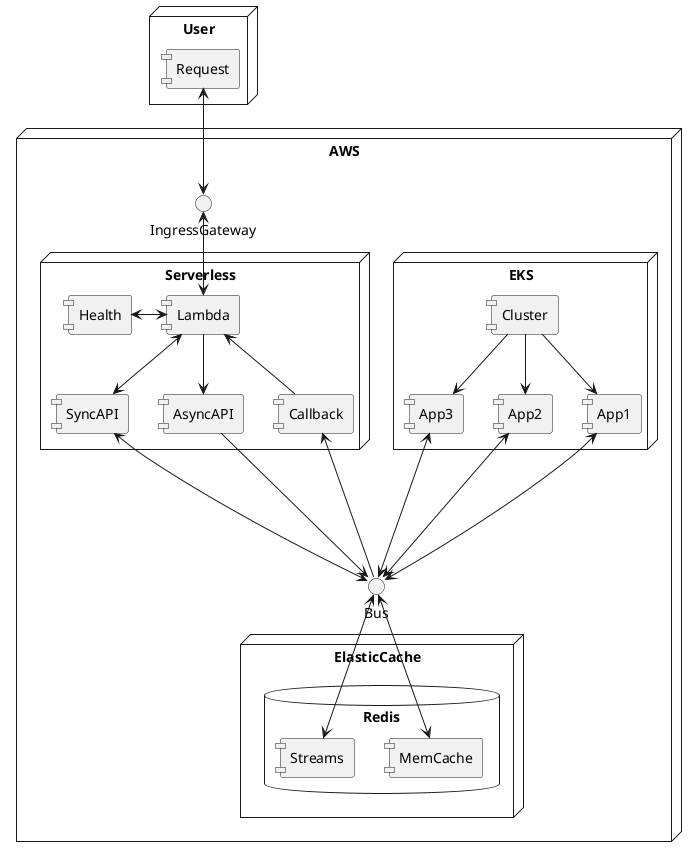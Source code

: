@startuml app
skinparam ComponentStyle uml1

node User {
    component Request
}

node AWS {
    interface IngressGateway
    interface Bus
    node EKS {
        component Cluster  
        component App1
        component App2
        component App3
    } 
    node Serverless {
        component Lambda
        component Health
        component SyncAPI
        component AsyncAPI
        component Callback
    }
    node ElasticCache {
        database Redis {
            component MemCache
            component Streams
        }
    }
}

Request <-down-> IngressGateway
Lambda  <-up-> IngressGateway 

Lambda <-left->  Health
Lambda <-down->  SyncAPI
Lambda -down->   AsyncAPI
Lambda <-down-   Callback

Cluster -down->  App1
Cluster -down->  App2
Cluster -down->  App3

SyncAPI  <-down--> Bus
AsyncAPI -down-->  Bus
Callback <--down-  Bus

Bus     <--up->  App1
Bus     <--up->  App2
Bus     <--up->  App3

Bus <-down-> Streams
Bus <-down-> MemCache

@enduml